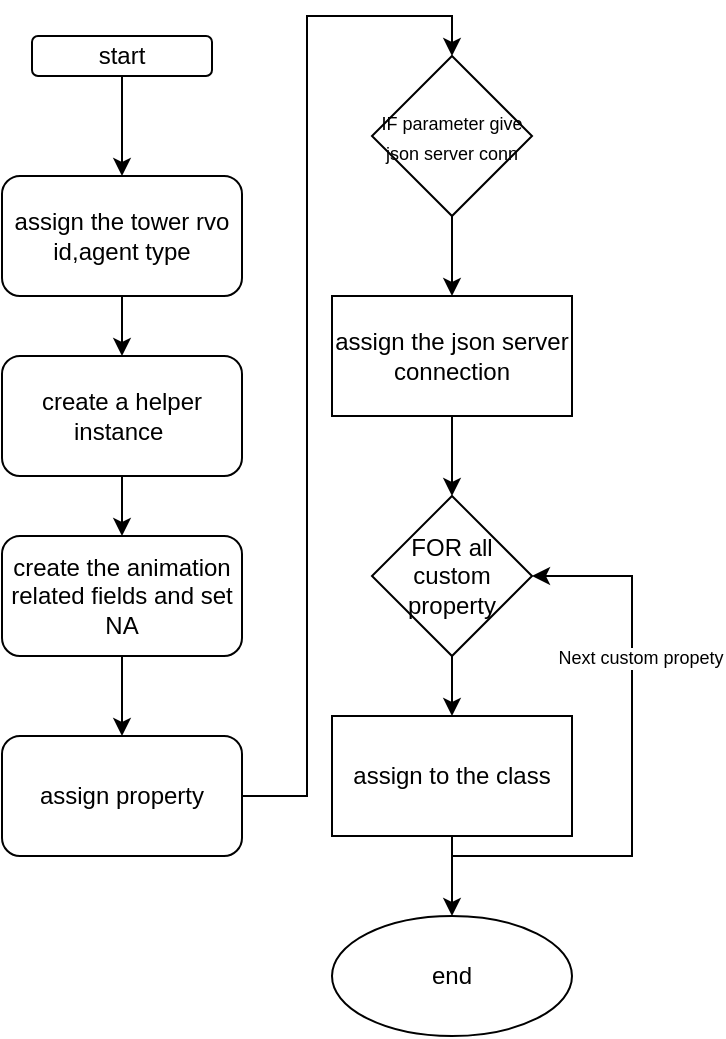 <mxfile version="17.5.0" type="github">
  <diagram id="VEpoDsYtcNziJOZe13D9" name="Page-1">
    <mxGraphModel dx="1038" dy="579" grid="1" gridSize="10" guides="1" tooltips="1" connect="1" arrows="1" fold="1" page="1" pageScale="1" pageWidth="850" pageHeight="1100" math="0" shadow="0">
      <root>
        <mxCell id="0" />
        <mxCell id="1" parent="0" />
        <mxCell id="nT7X82FBB_egxtQqWdgk-1" value="" style="edgeStyle=orthogonalEdgeStyle;rounded=0;orthogonalLoop=1;jettySize=auto;html=1;" edge="1" parent="1" source="nT7X82FBB_egxtQqWdgk-2" target="nT7X82FBB_egxtQqWdgk-4">
          <mxGeometry relative="1" as="geometry" />
        </mxCell>
        <mxCell id="nT7X82FBB_egxtQqWdgk-2" value="start" style="rounded=1;whiteSpace=wrap;html=1;" vertex="1" parent="1">
          <mxGeometry x="80" y="30" width="90" height="20" as="geometry" />
        </mxCell>
        <mxCell id="nT7X82FBB_egxtQqWdgk-3" value="" style="edgeStyle=orthogonalEdgeStyle;rounded=0;orthogonalLoop=1;jettySize=auto;html=1;" edge="1" parent="1" source="nT7X82FBB_egxtQqWdgk-4" target="nT7X82FBB_egxtQqWdgk-6">
          <mxGeometry relative="1" as="geometry" />
        </mxCell>
        <mxCell id="nT7X82FBB_egxtQqWdgk-4" value="assign the tower rvo id,agent type" style="whiteSpace=wrap;html=1;rounded=1;" vertex="1" parent="1">
          <mxGeometry x="65" y="100" width="120" height="60" as="geometry" />
        </mxCell>
        <mxCell id="nT7X82FBB_egxtQqWdgk-5" value="" style="edgeStyle=orthogonalEdgeStyle;rounded=0;orthogonalLoop=1;jettySize=auto;html=1;" edge="1" parent="1" source="nT7X82FBB_egxtQqWdgk-6" target="nT7X82FBB_egxtQqWdgk-8">
          <mxGeometry relative="1" as="geometry" />
        </mxCell>
        <mxCell id="nT7X82FBB_egxtQqWdgk-6" value="create a helper instance&amp;nbsp;" style="whiteSpace=wrap;html=1;rounded=1;" vertex="1" parent="1">
          <mxGeometry x="65" y="190" width="120" height="60" as="geometry" />
        </mxCell>
        <mxCell id="nT7X82FBB_egxtQqWdgk-7" value="" style="edgeStyle=orthogonalEdgeStyle;rounded=0;orthogonalLoop=1;jettySize=auto;html=1;" edge="1" parent="1" source="nT7X82FBB_egxtQqWdgk-8" target="nT7X82FBB_egxtQqWdgk-10">
          <mxGeometry relative="1" as="geometry" />
        </mxCell>
        <mxCell id="nT7X82FBB_egxtQqWdgk-8" value="create the animation related fields and set NA" style="whiteSpace=wrap;html=1;rounded=1;" vertex="1" parent="1">
          <mxGeometry x="65" y="280" width="120" height="60" as="geometry" />
        </mxCell>
        <mxCell id="nT7X82FBB_egxtQqWdgk-9" style="edgeStyle=orthogonalEdgeStyle;rounded=0;orthogonalLoop=1;jettySize=auto;html=1;entryX=0.5;entryY=0;entryDx=0;entryDy=0;" edge="1" parent="1" source="nT7X82FBB_egxtQqWdgk-10" target="nT7X82FBB_egxtQqWdgk-12">
          <mxGeometry relative="1" as="geometry" />
        </mxCell>
        <mxCell id="nT7X82FBB_egxtQqWdgk-10" value="assign property" style="whiteSpace=wrap;html=1;rounded=1;" vertex="1" parent="1">
          <mxGeometry x="65" y="380" width="120" height="60" as="geometry" />
        </mxCell>
        <mxCell id="nT7X82FBB_egxtQqWdgk-11" value="" style="edgeStyle=orthogonalEdgeStyle;rounded=0;orthogonalLoop=1;jettySize=auto;html=1;fontSize=9;" edge="1" parent="1" source="nT7X82FBB_egxtQqWdgk-12" target="nT7X82FBB_egxtQqWdgk-14">
          <mxGeometry relative="1" as="geometry" />
        </mxCell>
        <mxCell id="nT7X82FBB_egxtQqWdgk-12" value="&lt;font style=&quot;font-size: 9px&quot;&gt;IF parameter give json server conn&lt;/font&gt;" style="rhombus;whiteSpace=wrap;html=1;" vertex="1" parent="1">
          <mxGeometry x="250" y="40" width="80" height="80" as="geometry" />
        </mxCell>
        <mxCell id="nT7X82FBB_egxtQqWdgk-13" value="" style="edgeStyle=orthogonalEdgeStyle;rounded=0;orthogonalLoop=1;jettySize=auto;html=1;fontSize=9;" edge="1" parent="1" source="nT7X82FBB_egxtQqWdgk-14" target="nT7X82FBB_egxtQqWdgk-16">
          <mxGeometry relative="1" as="geometry" />
        </mxCell>
        <mxCell id="nT7X82FBB_egxtQqWdgk-14" value="assign the json server connection" style="whiteSpace=wrap;html=1;" vertex="1" parent="1">
          <mxGeometry x="230" y="160" width="120" height="60" as="geometry" />
        </mxCell>
        <mxCell id="nT7X82FBB_egxtQqWdgk-15" value="" style="edgeStyle=orthogonalEdgeStyle;rounded=0;orthogonalLoop=1;jettySize=auto;html=1;fontSize=9;" edge="1" parent="1" source="nT7X82FBB_egxtQqWdgk-16" target="nT7X82FBB_egxtQqWdgk-20">
          <mxGeometry relative="1" as="geometry" />
        </mxCell>
        <mxCell id="nT7X82FBB_egxtQqWdgk-16" value="FOR all custom property" style="rhombus;whiteSpace=wrap;html=1;" vertex="1" parent="1">
          <mxGeometry x="250" y="260" width="80" height="80" as="geometry" />
        </mxCell>
        <mxCell id="nT7X82FBB_egxtQqWdgk-17" style="edgeStyle=orthogonalEdgeStyle;rounded=0;orthogonalLoop=1;jettySize=auto;html=1;entryX=1;entryY=0.5;entryDx=0;entryDy=0;fontSize=9;" edge="1" parent="1" source="nT7X82FBB_egxtQqWdgk-20" target="nT7X82FBB_egxtQqWdgk-16">
          <mxGeometry relative="1" as="geometry">
            <Array as="points">
              <mxPoint x="290" y="440" />
              <mxPoint x="380" y="440" />
              <mxPoint x="380" y="300" />
            </Array>
          </mxGeometry>
        </mxCell>
        <mxCell id="nT7X82FBB_egxtQqWdgk-18" value="Next custom propety" style="edgeLabel;html=1;align=center;verticalAlign=middle;resizable=0;points=[];fontSize=9;" vertex="1" connectable="0" parent="nT7X82FBB_egxtQqWdgk-17">
          <mxGeometry x="0.372" y="-4" relative="1" as="geometry">
            <mxPoint as="offset" />
          </mxGeometry>
        </mxCell>
        <mxCell id="nT7X82FBB_egxtQqWdgk-19" value="" style="edgeStyle=orthogonalEdgeStyle;rounded=0;orthogonalLoop=1;jettySize=auto;html=1;fontSize=9;" edge="1" parent="1" source="nT7X82FBB_egxtQqWdgk-20" target="nT7X82FBB_egxtQqWdgk-21">
          <mxGeometry relative="1" as="geometry" />
        </mxCell>
        <mxCell id="nT7X82FBB_egxtQqWdgk-20" value="assign to the class" style="whiteSpace=wrap;html=1;" vertex="1" parent="1">
          <mxGeometry x="230" y="370" width="120" height="60" as="geometry" />
        </mxCell>
        <mxCell id="nT7X82FBB_egxtQqWdgk-21" value="end" style="ellipse;whiteSpace=wrap;html=1;" vertex="1" parent="1">
          <mxGeometry x="230" y="470" width="120" height="60" as="geometry" />
        </mxCell>
      </root>
    </mxGraphModel>
  </diagram>
</mxfile>
